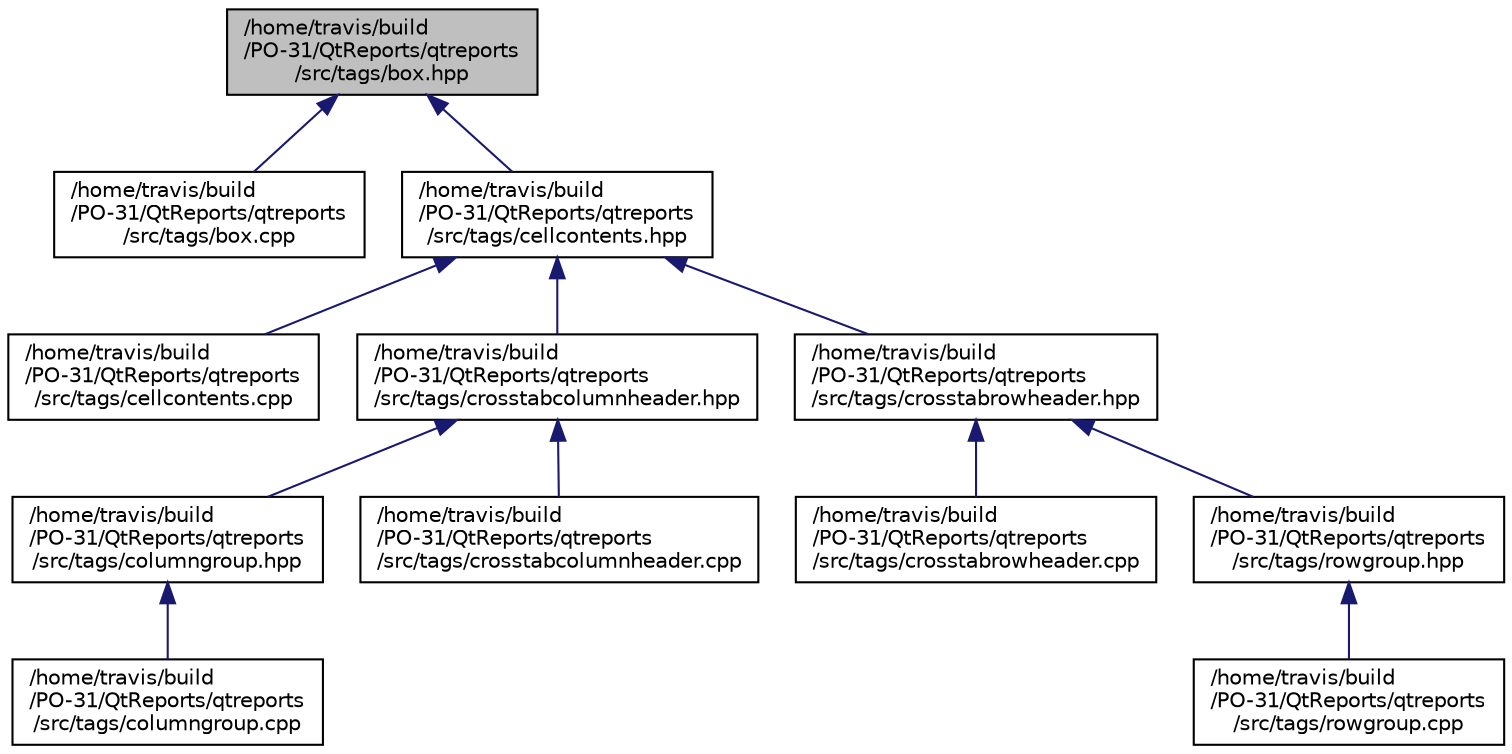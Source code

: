 digraph "/home/travis/build/PO-31/QtReports/qtreports/src/tags/box.hpp"
{
 // INTERACTIVE_SVG=YES
  bgcolor="transparent";
  edge [fontname="Helvetica",fontsize="10",labelfontname="Helvetica",labelfontsize="10"];
  node [fontname="Helvetica",fontsize="10",shape=record];
  Node1 [label="/home/travis/build\l/PO-31/QtReports/qtreports\l/src/tags/box.hpp",height=0.2,width=0.4,color="black", fillcolor="grey75", style="filled", fontcolor="black"];
  Node1 -> Node2 [dir="back",color="midnightblue",fontsize="10",style="solid",fontname="Helvetica"];
  Node2 [label="/home/travis/build\l/PO-31/QtReports/qtreports\l/src/tags/box.cpp",height=0.2,width=0.4,color="black",URL="$box_8cpp.html"];
  Node1 -> Node3 [dir="back",color="midnightblue",fontsize="10",style="solid",fontname="Helvetica"];
  Node3 [label="/home/travis/build\l/PO-31/QtReports/qtreports\l/src/tags/cellcontents.hpp",height=0.2,width=0.4,color="black",URL="$cellcontents_8hpp.html"];
  Node3 -> Node4 [dir="back",color="midnightblue",fontsize="10",style="solid",fontname="Helvetica"];
  Node4 [label="/home/travis/build\l/PO-31/QtReports/qtreports\l/src/tags/cellcontents.cpp",height=0.2,width=0.4,color="black",URL="$cellcontents_8cpp.html"];
  Node3 -> Node5 [dir="back",color="midnightblue",fontsize="10",style="solid",fontname="Helvetica"];
  Node5 [label="/home/travis/build\l/PO-31/QtReports/qtreports\l/src/tags/crosstabcolumnheader.hpp",height=0.2,width=0.4,color="black",URL="$crosstabcolumnheader_8hpp.html"];
  Node5 -> Node6 [dir="back",color="midnightblue",fontsize="10",style="solid",fontname="Helvetica"];
  Node6 [label="/home/travis/build\l/PO-31/QtReports/qtreports\l/src/tags/columngroup.hpp",height=0.2,width=0.4,color="black",URL="$columngroup_8hpp.html"];
  Node6 -> Node7 [dir="back",color="midnightblue",fontsize="10",style="solid",fontname="Helvetica"];
  Node7 [label="/home/travis/build\l/PO-31/QtReports/qtreports\l/src/tags/columngroup.cpp",height=0.2,width=0.4,color="black",URL="$columngroup_8cpp.html"];
  Node5 -> Node8 [dir="back",color="midnightblue",fontsize="10",style="solid",fontname="Helvetica"];
  Node8 [label="/home/travis/build\l/PO-31/QtReports/qtreports\l/src/tags/crosstabcolumnheader.cpp",height=0.2,width=0.4,color="black",URL="$crosstabcolumnheader_8cpp.html"];
  Node3 -> Node9 [dir="back",color="midnightblue",fontsize="10",style="solid",fontname="Helvetica"];
  Node9 [label="/home/travis/build\l/PO-31/QtReports/qtreports\l/src/tags/crosstabrowheader.hpp",height=0.2,width=0.4,color="black",URL="$crosstabrowheader_8hpp.html"];
  Node9 -> Node10 [dir="back",color="midnightblue",fontsize="10",style="solid",fontname="Helvetica"];
  Node10 [label="/home/travis/build\l/PO-31/QtReports/qtreports\l/src/tags/crosstabrowheader.cpp",height=0.2,width=0.4,color="black",URL="$crosstabrowheader_8cpp.html"];
  Node9 -> Node11 [dir="back",color="midnightblue",fontsize="10",style="solid",fontname="Helvetica"];
  Node11 [label="/home/travis/build\l/PO-31/QtReports/qtreports\l/src/tags/rowgroup.hpp",height=0.2,width=0.4,color="black",URL="$rowgroup_8hpp.html"];
  Node11 -> Node12 [dir="back",color="midnightblue",fontsize="10",style="solid",fontname="Helvetica"];
  Node12 [label="/home/travis/build\l/PO-31/QtReports/qtreports\l/src/tags/rowgroup.cpp",height=0.2,width=0.4,color="black",URL="$rowgroup_8cpp.html"];
}
